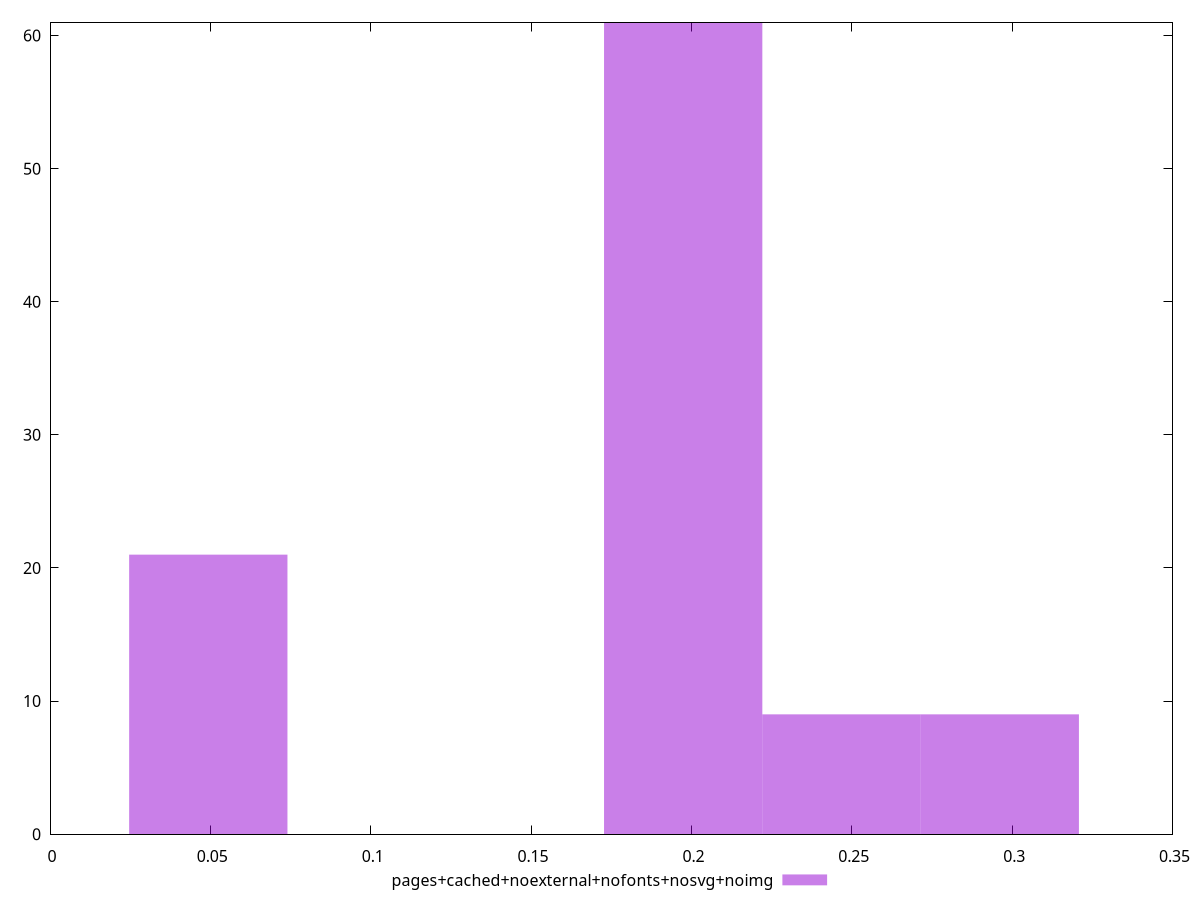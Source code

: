 $_pagesCachedNoexternalNofontsNosvgNoimg <<EOF
0.19742961247791413 61
0.2961444187168712 9
0.04935740311947853 21
0.24678701559739266 9
EOF
set key outside below
set terminal pngcairo
set output "report_00006_2020-11-02T20-21-41.718Z/cumulative-layout-shift/pages+cached+noexternal+nofonts+nosvg+noimg//raw_hist.png"
set yrange [0:61]
set boxwidth 0.04935740311947853
set style fill transparent solid 0.5 noborder
plot $_pagesCachedNoexternalNofontsNosvgNoimg title "pages+cached+noexternal+nofonts+nosvg+noimg" with boxes ,